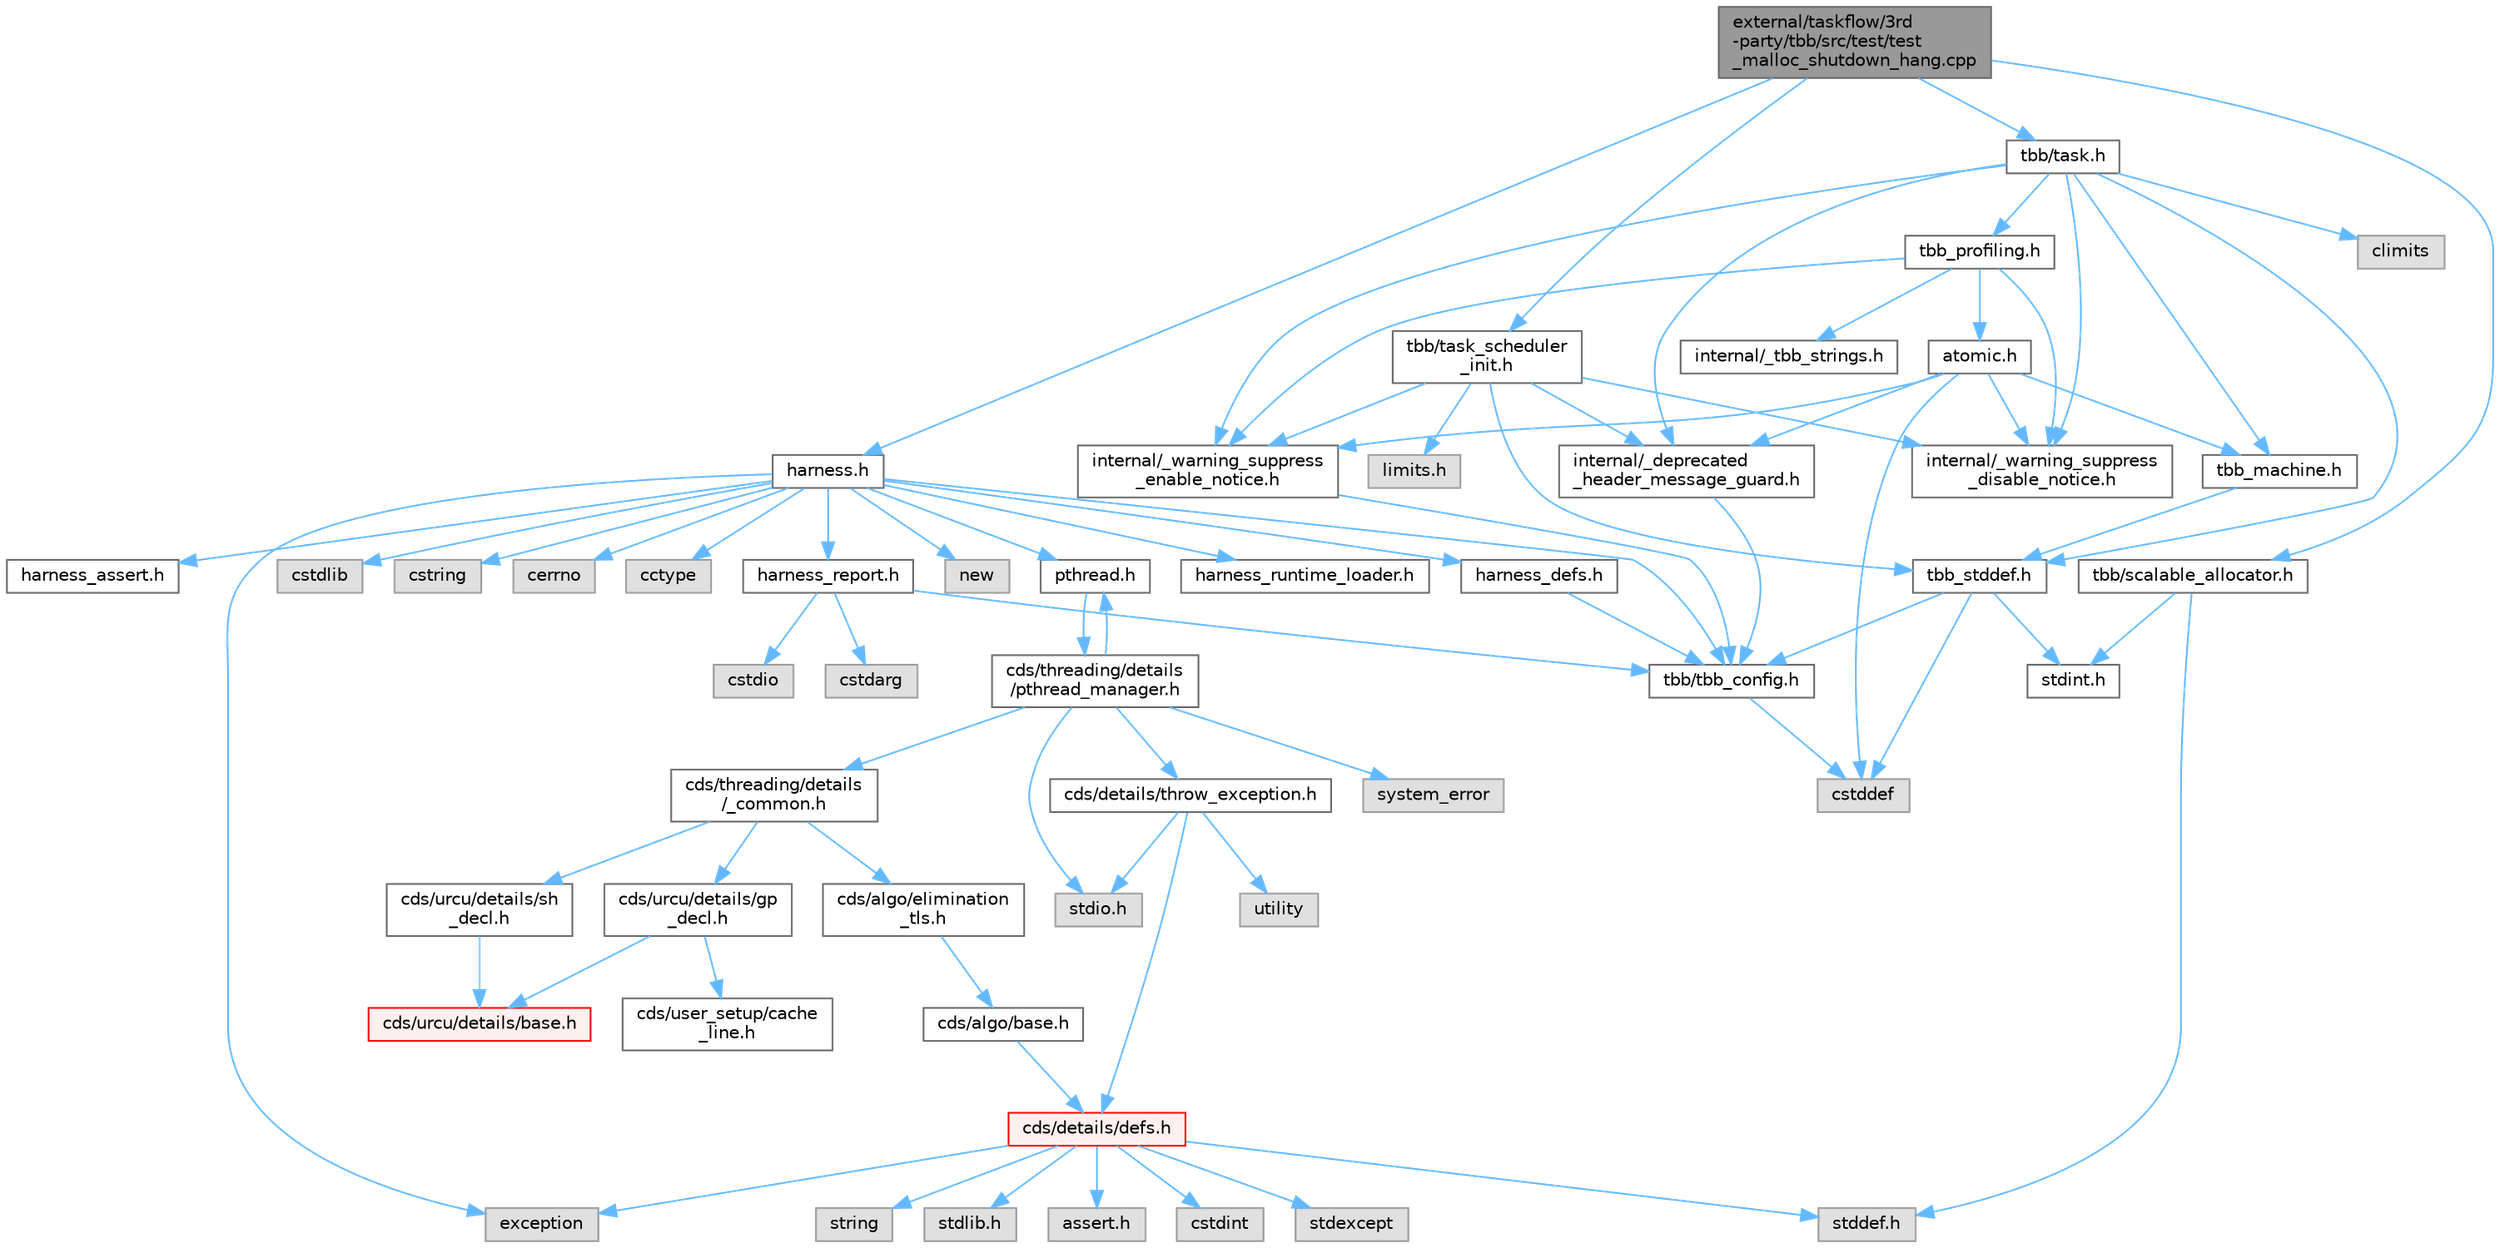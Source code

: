 digraph "external/taskflow/3rd-party/tbb/src/test/test_malloc_shutdown_hang.cpp"
{
 // LATEX_PDF_SIZE
  bgcolor="transparent";
  edge [fontname=Helvetica,fontsize=10,labelfontname=Helvetica,labelfontsize=10];
  node [fontname=Helvetica,fontsize=10,shape=box,height=0.2,width=0.4];
  Node1 [id="Node000001",label="external/taskflow/3rd\l-party/tbb/src/test/test\l_malloc_shutdown_hang.cpp",height=0.2,width=0.4,color="gray40", fillcolor="grey60", style="filled", fontcolor="black",tooltip=" "];
  Node1 -> Node2 [id="edge75_Node000001_Node000002",color="steelblue1",style="solid",tooltip=" "];
  Node2 [id="Node000002",label="harness.h",height=0.2,width=0.4,color="grey40", fillcolor="white", style="filled",URL="$harness_8h.html",tooltip=" "];
  Node2 -> Node3 [id="edge76_Node000002_Node000003",color="steelblue1",style="solid",tooltip=" "];
  Node3 [id="Node000003",label="tbb/tbb_config.h",height=0.2,width=0.4,color="grey40", fillcolor="white", style="filled",URL="$tbb__config_8h.html",tooltip=" "];
  Node3 -> Node4 [id="edge77_Node000003_Node000004",color="steelblue1",style="solid",tooltip=" "];
  Node4 [id="Node000004",label="cstddef",height=0.2,width=0.4,color="grey60", fillcolor="#E0E0E0", style="filled",tooltip=" "];
  Node2 -> Node5 [id="edge78_Node000002_Node000005",color="steelblue1",style="solid",tooltip=" "];
  Node5 [id="Node000005",label="harness_defs.h",height=0.2,width=0.4,color="grey40", fillcolor="white", style="filled",URL="$harness__defs_8h.html",tooltip=" "];
  Node5 -> Node3 [id="edge79_Node000005_Node000003",color="steelblue1",style="solid",tooltip=" "];
  Node2 -> Node6 [id="edge80_Node000002_Node000006",color="steelblue1",style="solid",tooltip=" "];
  Node6 [id="Node000006",label="cstdlib",height=0.2,width=0.4,color="grey60", fillcolor="#E0E0E0", style="filled",tooltip=" "];
  Node2 -> Node7 [id="edge81_Node000002_Node000007",color="steelblue1",style="solid",tooltip=" "];
  Node7 [id="Node000007",label="cstring",height=0.2,width=0.4,color="grey60", fillcolor="#E0E0E0", style="filled",tooltip=" "];
  Node2 -> Node8 [id="edge82_Node000002_Node000008",color="steelblue1",style="solid",tooltip=" "];
  Node8 [id="Node000008",label="cerrno",height=0.2,width=0.4,color="grey60", fillcolor="#E0E0E0", style="filled",tooltip=" "];
  Node2 -> Node9 [id="edge83_Node000002_Node000009",color="steelblue1",style="solid",tooltip=" "];
  Node9 [id="Node000009",label="cctype",height=0.2,width=0.4,color="grey60", fillcolor="#E0E0E0", style="filled",tooltip=" "];
  Node2 -> Node10 [id="edge84_Node000002_Node000010",color="steelblue1",style="solid",tooltip=" "];
  Node10 [id="Node000010",label="new",height=0.2,width=0.4,color="grey60", fillcolor="#E0E0E0", style="filled",tooltip=" "];
  Node2 -> Node11 [id="edge85_Node000002_Node000011",color="steelblue1",style="solid",tooltip=" "];
  Node11 [id="Node000011",label="pthread.h",height=0.2,width=0.4,color="grey40", fillcolor="white", style="filled",URL="$pthread_8h.html",tooltip=" "];
  Node11 -> Node12 [id="edge86_Node000011_Node000012",color="steelblue1",style="solid",tooltip=" "];
  Node12 [id="Node000012",label="cds/threading/details\l/pthread_manager.h",height=0.2,width=0.4,color="grey40", fillcolor="white", style="filled",URL="$pthread__manager_8h.html",tooltip=" "];
  Node12 -> Node13 [id="edge87_Node000012_Node000013",color="steelblue1",style="solid",tooltip=" "];
  Node13 [id="Node000013",label="system_error",height=0.2,width=0.4,color="grey60", fillcolor="#E0E0E0", style="filled",tooltip=" "];
  Node12 -> Node14 [id="edge88_Node000012_Node000014",color="steelblue1",style="solid",tooltip=" "];
  Node14 [id="Node000014",label="stdio.h",height=0.2,width=0.4,color="grey60", fillcolor="#E0E0E0", style="filled",tooltip=" "];
  Node12 -> Node11 [id="edge89_Node000012_Node000011",color="steelblue1",style="solid",tooltip=" "];
  Node12 -> Node15 [id="edge90_Node000012_Node000015",color="steelblue1",style="solid",tooltip=" "];
  Node15 [id="Node000015",label="cds/threading/details\l/_common.h",height=0.2,width=0.4,color="grey40", fillcolor="white", style="filled",URL="$__common_8h.html",tooltip=" "];
  Node15 -> Node16 [id="edge91_Node000015_Node000016",color="steelblue1",style="solid",tooltip=" "];
  Node16 [id="Node000016",label="cds/urcu/details/gp\l_decl.h",height=0.2,width=0.4,color="grey40", fillcolor="white", style="filled",URL="$gp__decl_8h.html",tooltip=" "];
  Node16 -> Node17 [id="edge92_Node000016_Node000017",color="steelblue1",style="solid",tooltip=" "];
  Node17 [id="Node000017",label="cds/urcu/details/base.h",height=0.2,width=0.4,color="red", fillcolor="#FFF0F0", style="filled",URL="$external_2libcds_2cds_2urcu_2details_2base_8h.html",tooltip=" "];
  Node16 -> Node32 [id="edge93_Node000016_Node000032",color="steelblue1",style="solid",tooltip=" "];
  Node32 [id="Node000032",label="cds/user_setup/cache\l_line.h",height=0.2,width=0.4,color="grey40", fillcolor="white", style="filled",URL="$cache__line_8h.html",tooltip="Cache-line size definition"];
  Node15 -> Node54 [id="edge94_Node000015_Node000054",color="steelblue1",style="solid",tooltip=" "];
  Node54 [id="Node000054",label="cds/urcu/details/sh\l_decl.h",height=0.2,width=0.4,color="grey40", fillcolor="white", style="filled",URL="$sh__decl_8h.html",tooltip=" "];
  Node54 -> Node17 [id="edge95_Node000054_Node000017",color="steelblue1",style="solid",tooltip=" "];
  Node15 -> Node55 [id="edge96_Node000015_Node000055",color="steelblue1",style="solid",tooltip=" "];
  Node55 [id="Node000055",label="cds/algo/elimination\l_tls.h",height=0.2,width=0.4,color="grey40", fillcolor="white", style="filled",URL="$elimination__tls_8h.html",tooltip=" "];
  Node55 -> Node56 [id="edge97_Node000055_Node000056",color="steelblue1",style="solid",tooltip=" "];
  Node56 [id="Node000056",label="cds/algo/base.h",height=0.2,width=0.4,color="grey40", fillcolor="white", style="filled",URL="$external_2libcds_2cds_2algo_2base_8h.html",tooltip=" "];
  Node56 -> Node19 [id="edge98_Node000056_Node000019",color="steelblue1",style="solid",tooltip=" "];
  Node19 [id="Node000019",label="cds/details/defs.h",height=0.2,width=0.4,color="red", fillcolor="#FFF0F0", style="filled",URL="$details_2defs_8h.html",tooltip=" "];
  Node19 -> Node20 [id="edge99_Node000019_Node000020",color="steelblue1",style="solid",tooltip=" "];
  Node20 [id="Node000020",label="stddef.h",height=0.2,width=0.4,color="grey60", fillcolor="#E0E0E0", style="filled",tooltip=" "];
  Node19 -> Node21 [id="edge100_Node000019_Node000021",color="steelblue1",style="solid",tooltip=" "];
  Node21 [id="Node000021",label="stdlib.h",height=0.2,width=0.4,color="grey60", fillcolor="#E0E0E0", style="filled",tooltip=" "];
  Node19 -> Node22 [id="edge101_Node000019_Node000022",color="steelblue1",style="solid",tooltip=" "];
  Node22 [id="Node000022",label="assert.h",height=0.2,width=0.4,color="grey60", fillcolor="#E0E0E0", style="filled",tooltip=" "];
  Node19 -> Node23 [id="edge102_Node000019_Node000023",color="steelblue1",style="solid",tooltip=" "];
  Node23 [id="Node000023",label="cstdint",height=0.2,width=0.4,color="grey60", fillcolor="#E0E0E0", style="filled",tooltip=" "];
  Node19 -> Node24 [id="edge103_Node000019_Node000024",color="steelblue1",style="solid",tooltip=" "];
  Node24 [id="Node000024",label="exception",height=0.2,width=0.4,color="grey60", fillcolor="#E0E0E0", style="filled",tooltip=" "];
  Node19 -> Node25 [id="edge104_Node000019_Node000025",color="steelblue1",style="solid",tooltip=" "];
  Node25 [id="Node000025",label="stdexcept",height=0.2,width=0.4,color="grey60", fillcolor="#E0E0E0", style="filled",tooltip=" "];
  Node19 -> Node26 [id="edge105_Node000019_Node000026",color="steelblue1",style="solid",tooltip=" "];
  Node26 [id="Node000026",label="string",height=0.2,width=0.4,color="grey60", fillcolor="#E0E0E0", style="filled",tooltip=" "];
  Node12 -> Node48 [id="edge106_Node000012_Node000048",color="steelblue1",style="solid",tooltip=" "];
  Node48 [id="Node000048",label="cds/details/throw_exception.h",height=0.2,width=0.4,color="grey40", fillcolor="white", style="filled",URL="$throw__exception_8h.html",tooltip=" "];
  Node48 -> Node19 [id="edge107_Node000048_Node000019",color="steelblue1",style="solid",tooltip=" "];
  Node48 -> Node14 [id="edge108_Node000048_Node000014",color="steelblue1",style="solid",tooltip=" "];
  Node48 -> Node49 [id="edge109_Node000048_Node000049",color="steelblue1",style="solid",tooltip=" "];
  Node49 [id="Node000049",label="utility",height=0.2,width=0.4,color="grey60", fillcolor="#E0E0E0", style="filled",tooltip=" "];
  Node2 -> Node57 [id="edge110_Node000002_Node000057",color="steelblue1",style="solid",tooltip=" "];
  Node57 [id="Node000057",label="harness_runtime_loader.h",height=0.2,width=0.4,color="grey40", fillcolor="white", style="filled",URL="$harness__runtime__loader_8h.html",tooltip=" "];
  Node2 -> Node58 [id="edge111_Node000002_Node000058",color="steelblue1",style="solid",tooltip=" "];
  Node58 [id="Node000058",label="harness_report.h",height=0.2,width=0.4,color="grey40", fillcolor="white", style="filled",URL="$harness__report_8h.html",tooltip=" "];
  Node58 -> Node59 [id="edge112_Node000058_Node000059",color="steelblue1",style="solid",tooltip=" "];
  Node59 [id="Node000059",label="cstdio",height=0.2,width=0.4,color="grey60", fillcolor="#E0E0E0", style="filled",tooltip=" "];
  Node58 -> Node60 [id="edge113_Node000058_Node000060",color="steelblue1",style="solid",tooltip=" "];
  Node60 [id="Node000060",label="cstdarg",height=0.2,width=0.4,color="grey60", fillcolor="#E0E0E0", style="filled",tooltip=" "];
  Node58 -> Node3 [id="edge114_Node000058_Node000003",color="steelblue1",style="solid",tooltip=" "];
  Node2 -> Node24 [id="edge115_Node000002_Node000024",color="steelblue1",style="solid",tooltip=" "];
  Node2 -> Node61 [id="edge116_Node000002_Node000061",color="steelblue1",style="solid",tooltip=" "];
  Node61 [id="Node000061",label="harness_assert.h",height=0.2,width=0.4,color="grey40", fillcolor="white", style="filled",URL="$harness__assert_8h.html",tooltip=" "];
  Node1 -> Node62 [id="edge117_Node000001_Node000062",color="steelblue1",style="solid",tooltip=" "];
  Node62 [id="Node000062",label="tbb/task.h",height=0.2,width=0.4,color="grey40", fillcolor="white", style="filled",URL="$task_8h.html",tooltip=" "];
  Node62 -> Node63 [id="edge118_Node000062_Node000063",color="steelblue1",style="solid",tooltip=" "];
  Node63 [id="Node000063",label="internal/_deprecated\l_header_message_guard.h",height=0.2,width=0.4,color="grey40", fillcolor="white", style="filled",URL="$__deprecated__header__message__guard_8h.html",tooltip=" "];
  Node63 -> Node3 [id="edge119_Node000063_Node000003",color="steelblue1",style="solid",tooltip=" "];
  Node62 -> Node64 [id="edge120_Node000062_Node000064",color="steelblue1",style="solid",tooltip=" "];
  Node64 [id="Node000064",label="internal/_warning_suppress\l_enable_notice.h",height=0.2,width=0.4,color="grey40", fillcolor="white", style="filled",URL="$__warning__suppress__enable__notice_8h.html",tooltip=" "];
  Node64 -> Node3 [id="edge121_Node000064_Node000003",color="steelblue1",style="solid",tooltip=" "];
  Node62 -> Node65 [id="edge122_Node000062_Node000065",color="steelblue1",style="solid",tooltip=" "];
  Node65 [id="Node000065",label="tbb_stddef.h",height=0.2,width=0.4,color="grey40", fillcolor="white", style="filled",URL="$tbb__stddef_8h.html",tooltip=" "];
  Node65 -> Node3 [id="edge123_Node000065_Node000003",color="steelblue1",style="solid",tooltip=" "];
  Node65 -> Node4 [id="edge124_Node000065_Node000004",color="steelblue1",style="solid",tooltip=" "];
  Node65 -> Node66 [id="edge125_Node000065_Node000066",color="steelblue1",style="solid",tooltip=" "];
  Node66 [id="Node000066",label="stdint.h",height=0.2,width=0.4,color="grey40", fillcolor="white", style="filled",URL="$stdint_8h.html",tooltip=" "];
  Node62 -> Node67 [id="edge126_Node000062_Node000067",color="steelblue1",style="solid",tooltip=" "];
  Node67 [id="Node000067",label="tbb_machine.h",height=0.2,width=0.4,color="grey40", fillcolor="white", style="filled",URL="$tbb__machine_8h.html",tooltip=" "];
  Node67 -> Node65 [id="edge127_Node000067_Node000065",color="steelblue1",style="solid",tooltip=" "];
  Node62 -> Node68 [id="edge128_Node000062_Node000068",color="steelblue1",style="solid",tooltip=" "];
  Node68 [id="Node000068",label="tbb_profiling.h",height=0.2,width=0.4,color="grey40", fillcolor="white", style="filled",URL="$tbb__profiling_8h.html",tooltip=" "];
  Node68 -> Node64 [id="edge129_Node000068_Node000064",color="steelblue1",style="solid",tooltip=" "];
  Node68 -> Node69 [id="edge130_Node000068_Node000069",color="steelblue1",style="solid",tooltip=" "];
  Node69 [id="Node000069",label="internal/_tbb_strings.h",height=0.2,width=0.4,color="grey40", fillcolor="white", style="filled",URL="$__tbb__strings_8h.html",tooltip=" "];
  Node68 -> Node70 [id="edge131_Node000068_Node000070",color="steelblue1",style="solid",tooltip=" "];
  Node70 [id="Node000070",label="atomic.h",height=0.2,width=0.4,color="grey40", fillcolor="white", style="filled",URL="$external_2taskflow_23rd-party_2tbb_2include_2tbb_2atomic_8h.html",tooltip=" "];
  Node70 -> Node63 [id="edge132_Node000070_Node000063",color="steelblue1",style="solid",tooltip=" "];
  Node70 -> Node64 [id="edge133_Node000070_Node000064",color="steelblue1",style="solid",tooltip=" "];
  Node70 -> Node4 [id="edge134_Node000070_Node000004",color="steelblue1",style="solid",tooltip=" "];
  Node70 -> Node67 [id="edge135_Node000070_Node000067",color="steelblue1",style="solid",tooltip=" "];
  Node70 -> Node71 [id="edge136_Node000070_Node000071",color="steelblue1",style="solid",tooltip=" "];
  Node71 [id="Node000071",label="internal/_warning_suppress\l_disable_notice.h",height=0.2,width=0.4,color="grey40", fillcolor="white", style="filled",URL="$__warning__suppress__disable__notice_8h.html",tooltip=" "];
  Node68 -> Node71 [id="edge137_Node000068_Node000071",color="steelblue1",style="solid",tooltip=" "];
  Node62 -> Node72 [id="edge138_Node000062_Node000072",color="steelblue1",style="solid",tooltip=" "];
  Node72 [id="Node000072",label="climits",height=0.2,width=0.4,color="grey60", fillcolor="#E0E0E0", style="filled",tooltip=" "];
  Node62 -> Node71 [id="edge139_Node000062_Node000071",color="steelblue1",style="solid",tooltip=" "];
  Node1 -> Node73 [id="edge140_Node000001_Node000073",color="steelblue1",style="solid",tooltip=" "];
  Node73 [id="Node000073",label="tbb/scalable_allocator.h",height=0.2,width=0.4,color="grey40", fillcolor="white", style="filled",URL="$scalable__allocator_8h.html",tooltip=" "];
  Node73 -> Node20 [id="edge141_Node000073_Node000020",color="steelblue1",style="solid",tooltip=" "];
  Node73 -> Node66 [id="edge142_Node000073_Node000066",color="steelblue1",style="solid",tooltip=" "];
  Node1 -> Node74 [id="edge143_Node000001_Node000074",color="steelblue1",style="solid",tooltip=" "];
  Node74 [id="Node000074",label="tbb/task_scheduler\l_init.h",height=0.2,width=0.4,color="grey40", fillcolor="white", style="filled",URL="$task__scheduler__init_8h.html",tooltip=" "];
  Node74 -> Node63 [id="edge144_Node000074_Node000063",color="steelblue1",style="solid",tooltip=" "];
  Node74 -> Node64 [id="edge145_Node000074_Node000064",color="steelblue1",style="solid",tooltip=" "];
  Node74 -> Node65 [id="edge146_Node000074_Node000065",color="steelblue1",style="solid",tooltip=" "];
  Node74 -> Node75 [id="edge147_Node000074_Node000075",color="steelblue1",style="solid",tooltip=" "];
  Node75 [id="Node000075",label="limits.h",height=0.2,width=0.4,color="grey60", fillcolor="#E0E0E0", style="filled",tooltip=" "];
  Node74 -> Node71 [id="edge148_Node000074_Node000071",color="steelblue1",style="solid",tooltip=" "];
}
